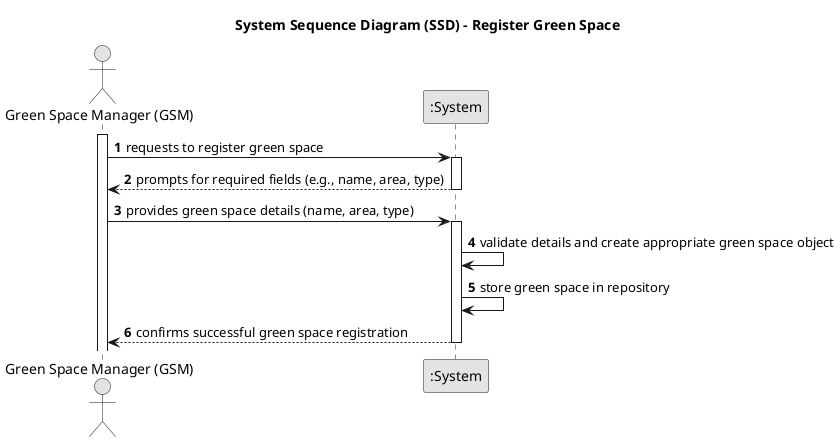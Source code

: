 @startuml
skinparam monochrome true
skinparam packageStyle rectangle
skinparam shadowing false

title System Sequence Diagram (SSD) - Register Green Space

autonumber

actor "Green Space Manager (GSM)" as GSM
participant ":System" as System

activate GSM

    GSM -> System : requests to register green space
    activate System

        System --> GSM : prompts for required fields (e.g., name, area, type)
    deactivate System

    GSM -> System : provides green space details (name, area, type)
    activate System

        System -> System : validate details and create appropriate green space object
        System -> System : store green space in repository
        System --> GSM : confirms successful green space registration
    deactivate System

@enduml

